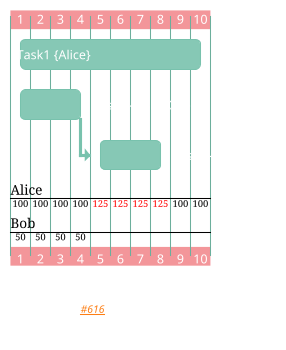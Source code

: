 ' Do not edit
' Theme Gallery
' autogenerated by script
'
@startgantt
!theme minty
[Task1] on {Alice} lasts 10 days
[Task2] on {Bob:50%} lasts 2 days
then [Task3] on {Alice:25%} lasts 1 days
left footer \n<i>Rel. Issue: [[https://github.com/plantuml/plantuml/issues/616 #616]]
@endgantt
